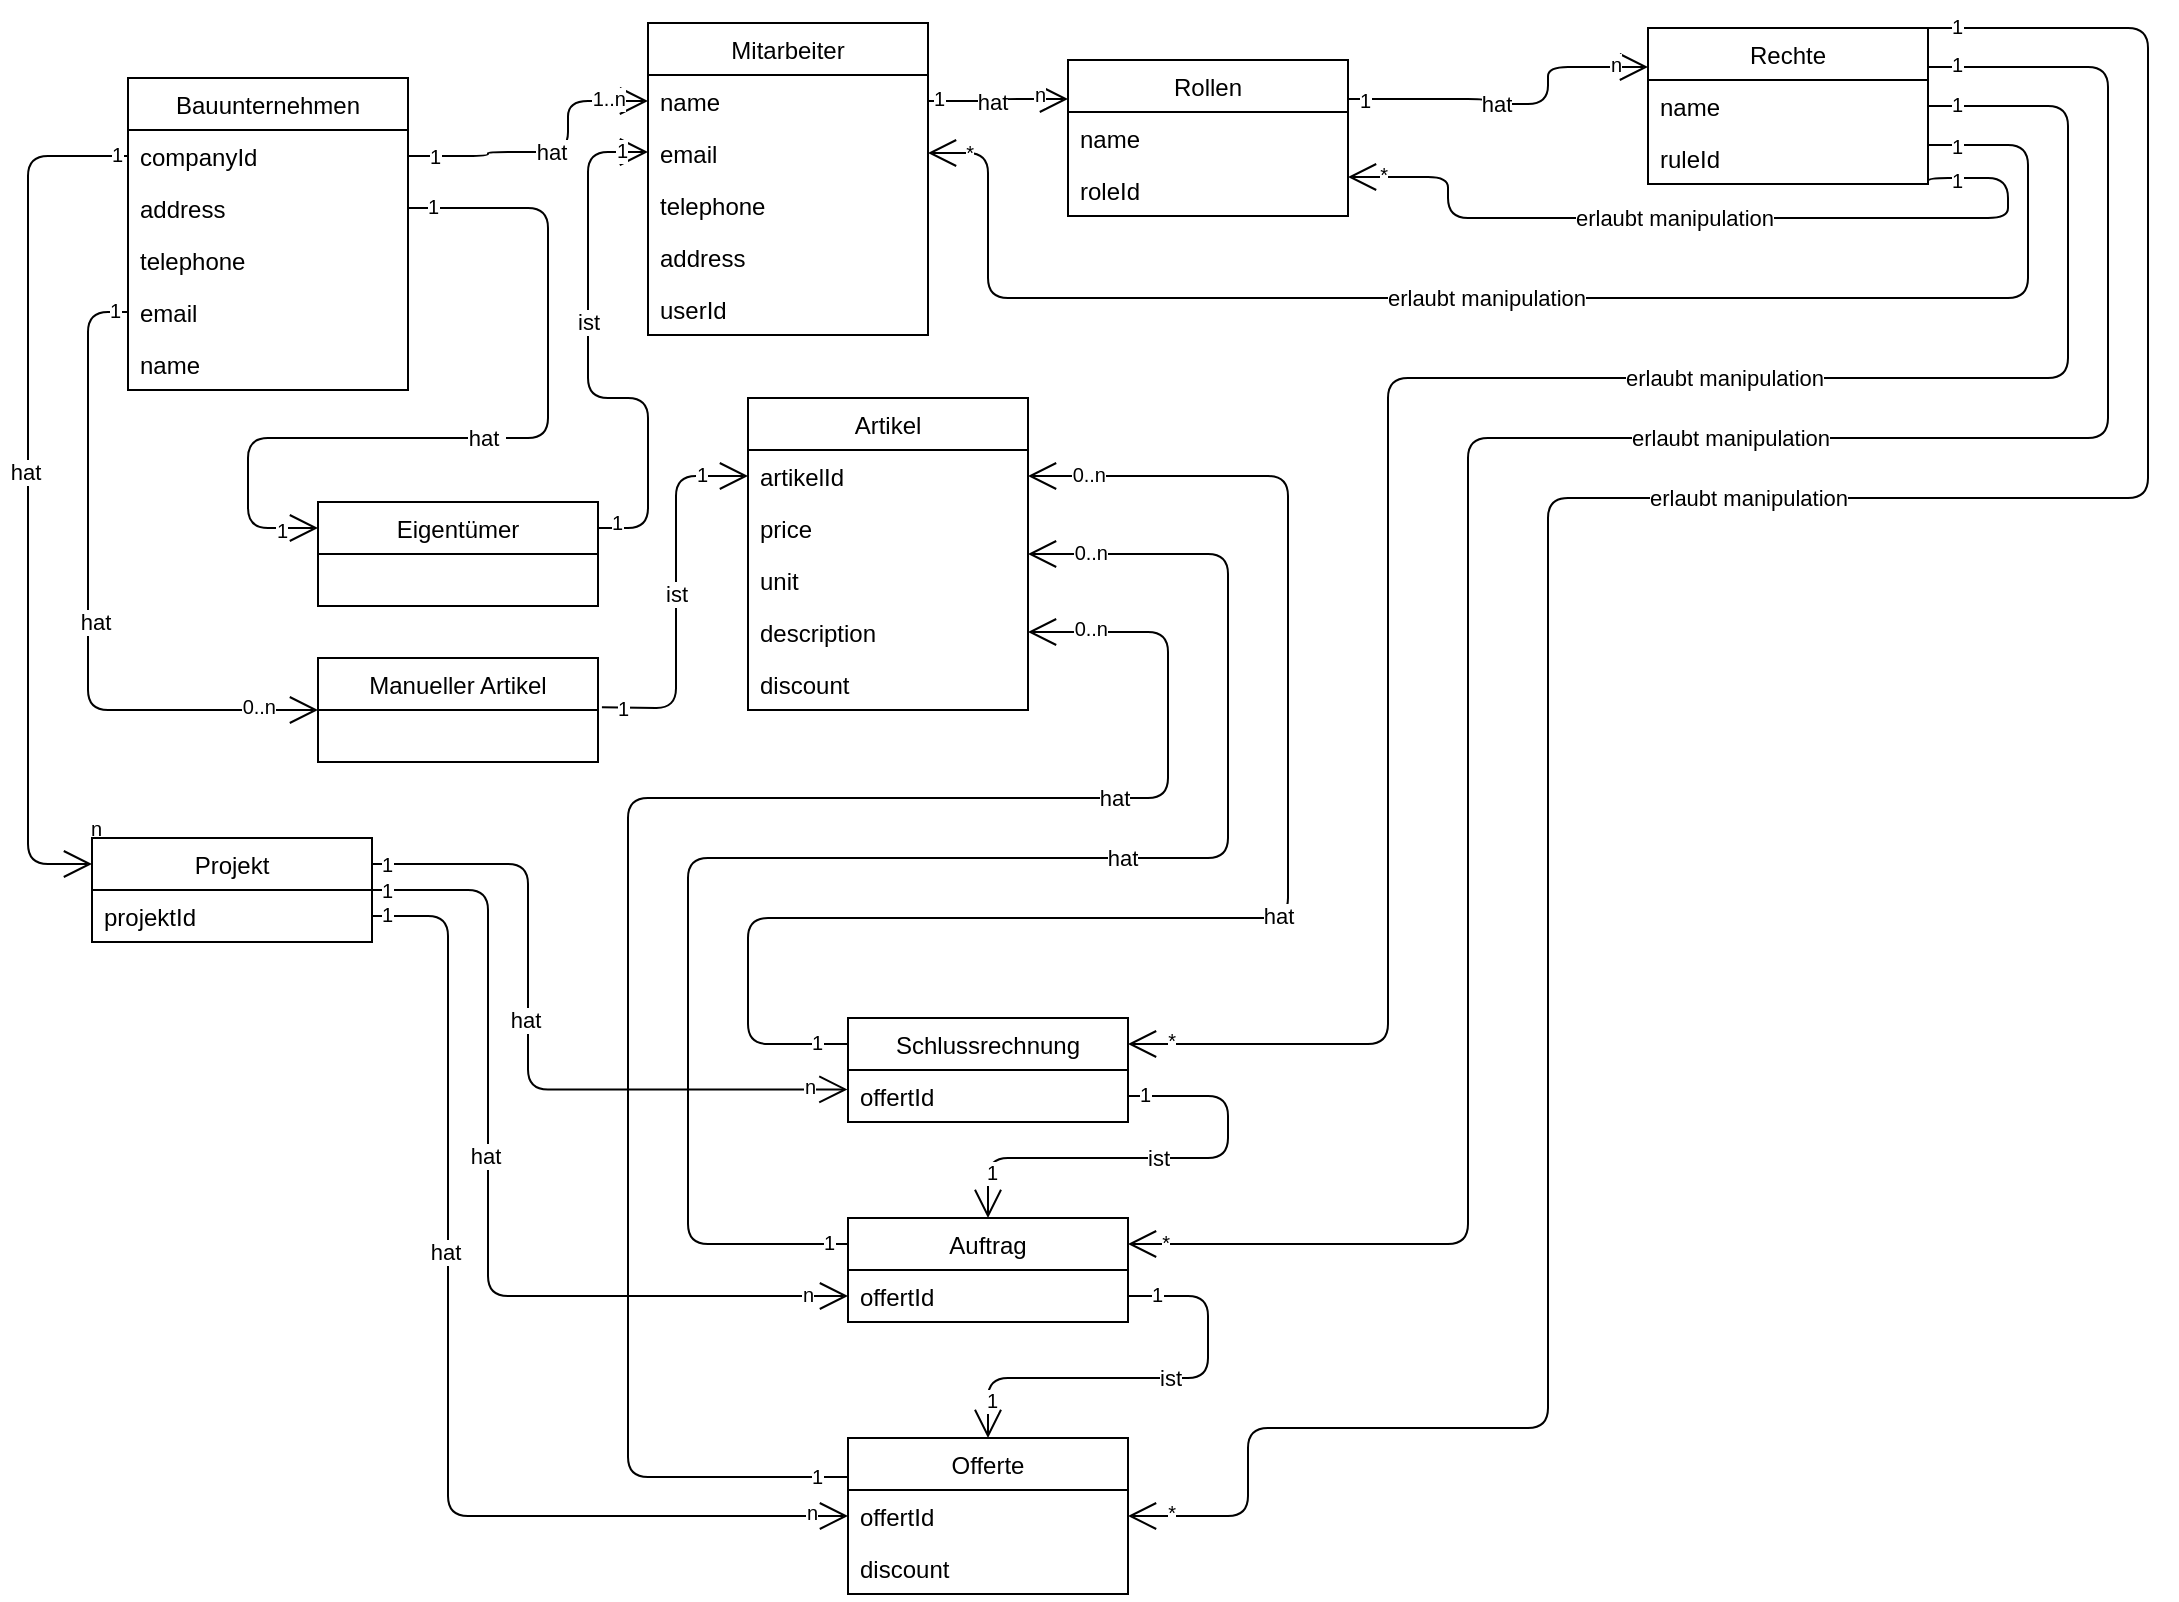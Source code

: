<mxfile version="12.9.7" type="github">
  <diagram id="pgj_40XWlbkq-XVmsMVO" name="Page-1">
    <mxGraphModel dx="1090" dy="889" grid="1" gridSize="10" guides="1" tooltips="1" connect="1" arrows="1" fold="1" page="1" pageScale="1" pageWidth="1169" pageHeight="827" math="0" shadow="0">
      <root>
        <mxCell id="0" />
        <mxCell id="1" parent="0" />
        <mxCell id="cFKLSj62pfJq8Eh--pYl-3" value="hat&amp;nbsp;" style="endArrow=open;html=1;endSize=12;startArrow=none;startSize=14;startFill=0;edgeStyle=orthogonalEdgeStyle;exitX=1;exitY=0.5;exitDx=0;exitDy=0;entryX=0;entryY=0.25;entryDx=0;entryDy=0;" parent="1" source="C8Te4MgdLisI26u2MHIJ-48" target="C8Te4MgdLisI26u2MHIJ-19" edge="1">
          <mxGeometry x="0.043" relative="1" as="geometry">
            <mxPoint x="230" y="77.0" as="sourcePoint" />
            <mxPoint x="185" y="261" as="targetPoint" />
            <mxPoint as="offset" />
            <Array as="points">
              <mxPoint x="300" y="105" />
              <mxPoint x="300" y="220" />
              <mxPoint x="150" y="220" />
              <mxPoint x="150" y="265" />
            </Array>
          </mxGeometry>
        </mxCell>
        <mxCell id="cFKLSj62pfJq8Eh--pYl-4" value="1" style="resizable=0;html=1;align=left;verticalAlign=top;labelBackgroundColor=#ffffff;fontSize=10;" parent="cFKLSj62pfJq8Eh--pYl-3" connectable="0" vertex="1">
          <mxGeometry x="-1" relative="1" as="geometry">
            <mxPoint x="8" y="-13" as="offset" />
          </mxGeometry>
        </mxCell>
        <mxCell id="cFKLSj62pfJq8Eh--pYl-5" value="1" style="resizable=0;html=1;align=right;verticalAlign=top;labelBackgroundColor=#ffffff;fontSize=10;" parent="cFKLSj62pfJq8Eh--pYl-3" connectable="0" vertex="1">
          <mxGeometry x="1" relative="1" as="geometry">
            <mxPoint x="-14.89" y="-11" as="offset" />
          </mxGeometry>
        </mxCell>
        <mxCell id="cFKLSj62pfJq8Eh--pYl-7" value="hat&amp;nbsp;" style="endArrow=open;html=1;endSize=12;startArrow=none;startSize=14;startFill=0;edgeStyle=orthogonalEdgeStyle;entryX=0;entryY=0.25;entryDx=0;entryDy=0;exitX=1;exitY=0.5;exitDx=0;exitDy=0;" parent="1" source="C8Te4MgdLisI26u2MHIJ-46" target="C8Te4MgdLisI26u2MHIJ-11" edge="1">
          <mxGeometry x="0.016" relative="1" as="geometry">
            <mxPoint x="240" y="40" as="sourcePoint" />
            <mxPoint x="330" y="148.5" as="targetPoint" />
            <mxPoint as="offset" />
            <Array as="points">
              <mxPoint x="270" y="79" />
              <mxPoint x="270" y="77" />
              <mxPoint x="310" y="77" />
            </Array>
          </mxGeometry>
        </mxCell>
        <mxCell id="cFKLSj62pfJq8Eh--pYl-8" value="1" style="resizable=0;html=1;align=left;verticalAlign=top;labelBackgroundColor=#ffffff;fontSize=10;" parent="cFKLSj62pfJq8Eh--pYl-7" connectable="0" vertex="1">
          <mxGeometry x="-1" relative="1" as="geometry">
            <mxPoint x="9" y="-12" as="offset" />
          </mxGeometry>
        </mxCell>
        <mxCell id="cFKLSj62pfJq8Eh--pYl-9" value="1..n" style="resizable=0;html=1;align=right;verticalAlign=top;labelBackgroundColor=#ffffff;fontSize=10;" parent="cFKLSj62pfJq8Eh--pYl-7" connectable="0" vertex="1">
          <mxGeometry x="1" relative="1" as="geometry">
            <mxPoint x="-10.11" y="-13.5" as="offset" />
          </mxGeometry>
        </mxCell>
        <mxCell id="cFKLSj62pfJq8Eh--pYl-10" value="ist" style="endArrow=open;html=1;endSize=12;startArrow=none;startSize=14;startFill=0;edgeStyle=orthogonalEdgeStyle;entryX=0;entryY=0.5;entryDx=0;entryDy=0;exitX=1;exitY=0.25;exitDx=0;exitDy=0;" parent="1" source="C8Te4MgdLisI26u2MHIJ-19" target="C8Te4MgdLisI26u2MHIJ-55" edge="1">
          <mxGeometry x="0.154" relative="1" as="geometry">
            <mxPoint x="340" y="265" as="sourcePoint" />
            <mxPoint x="325" y="160" as="targetPoint" />
            <mxPoint as="offset" />
            <Array as="points">
              <mxPoint x="350" y="265" />
              <mxPoint x="350" y="200" />
              <mxPoint x="320" y="200" />
              <mxPoint x="320" y="77" />
              <mxPoint x="350" y="77" />
            </Array>
          </mxGeometry>
        </mxCell>
        <mxCell id="cFKLSj62pfJq8Eh--pYl-11" value="1" style="resizable=0;html=1;align=left;verticalAlign=top;labelBackgroundColor=#ffffff;fontSize=10;" parent="cFKLSj62pfJq8Eh--pYl-10" connectable="0" vertex="1">
          <mxGeometry x="-1" relative="1" as="geometry">
            <mxPoint x="5" y="-15" as="offset" />
          </mxGeometry>
        </mxCell>
        <mxCell id="cFKLSj62pfJq8Eh--pYl-12" value="1" style="resizable=0;html=1;align=right;verticalAlign=top;labelBackgroundColor=#ffffff;fontSize=10;" parent="cFKLSj62pfJq8Eh--pYl-10" connectable="0" vertex="1">
          <mxGeometry x="1" relative="1" as="geometry">
            <mxPoint x="-9.69" y="-13.51" as="offset" />
          </mxGeometry>
        </mxCell>
        <mxCell id="cFKLSj62pfJq8Eh--pYl-14" value="hat" style="endArrow=open;html=1;endSize=12;startArrow=none;startSize=14;startFill=0;edgeStyle=orthogonalEdgeStyle;entryX=0;entryY=0.25;entryDx=0;entryDy=0;exitX=1;exitY=0.5;exitDx=0;exitDy=0;" parent="1" source="C8Te4MgdLisI26u2MHIJ-56" target="C8Te4MgdLisI26u2MHIJ-15" edge="1">
          <mxGeometry x="-0.111" relative="1" as="geometry">
            <mxPoint x="440" y="148.5" as="sourcePoint" />
            <mxPoint x="570" y="35" as="targetPoint" />
            <mxPoint as="offset" />
            <Array as="points" />
          </mxGeometry>
        </mxCell>
        <mxCell id="cFKLSj62pfJq8Eh--pYl-15" value="1" style="resizable=0;html=1;align=left;verticalAlign=top;labelBackgroundColor=#ffffff;fontSize=10;" parent="cFKLSj62pfJq8Eh--pYl-14" connectable="0" vertex="1">
          <mxGeometry x="-1" relative="1" as="geometry">
            <mxPoint x="1" y="-13.5" as="offset" />
          </mxGeometry>
        </mxCell>
        <mxCell id="cFKLSj62pfJq8Eh--pYl-16" value="n" style="resizable=0;html=1;align=right;verticalAlign=top;labelBackgroundColor=#ffffff;fontSize=10;" parent="cFKLSj62pfJq8Eh--pYl-14" connectable="0" vertex="1">
          <mxGeometry x="1" relative="1" as="geometry">
            <mxPoint x="-10.1" y="-14.5" as="offset" />
          </mxGeometry>
        </mxCell>
        <mxCell id="cFKLSj62pfJq8Eh--pYl-18" value="hat&amp;nbsp;" style="endArrow=open;html=1;endSize=12;startArrow=none;startSize=14;startFill=0;edgeStyle=orthogonalEdgeStyle;exitX=0;exitY=0.25;exitDx=0;exitDy=0;entryX=0;entryY=0.25;entryDx=0;entryDy=0;" parent="1" source="C8Te4MgdLisI26u2MHIJ-7" target="C8Te4MgdLisI26u2MHIJ-20" edge="1">
          <mxGeometry x="-0.048" relative="1" as="geometry">
            <mxPoint x="90" y="79" as="sourcePoint" />
            <mxPoint x="97.5" y="423.5" as="targetPoint" />
            <mxPoint as="offset" />
            <Array as="points">
              <mxPoint x="40" y="79" />
              <mxPoint x="40" y="433" />
            </Array>
          </mxGeometry>
        </mxCell>
        <mxCell id="cFKLSj62pfJq8Eh--pYl-19" value="1" style="resizable=0;html=1;align=left;verticalAlign=top;labelBackgroundColor=#ffffff;fontSize=10;" parent="cFKLSj62pfJq8Eh--pYl-18" connectable="0" vertex="1">
          <mxGeometry x="-1" relative="1" as="geometry">
            <mxPoint x="-10" y="-13" as="offset" />
          </mxGeometry>
        </mxCell>
        <mxCell id="cFKLSj62pfJq8Eh--pYl-20" value="n" style="resizable=0;html=1;align=right;verticalAlign=top;labelBackgroundColor=#ffffff;fontSize=10;" parent="cFKLSj62pfJq8Eh--pYl-18" connectable="0" vertex="1">
          <mxGeometry x="1" relative="1" as="geometry">
            <mxPoint x="5" y="-29.72" as="offset" />
          </mxGeometry>
        </mxCell>
        <mxCell id="C8Te4MgdLisI26u2MHIJ-17" value="Rechte" style="swimlane;fontStyle=0;childLayout=stackLayout;horizontal=1;startSize=26;fillColor=none;horizontalStack=0;resizeParent=1;resizeParentMax=0;resizeLast=0;collapsible=1;marginBottom=0;" vertex="1" parent="1">
          <mxGeometry x="850" y="15" width="140" height="78" as="geometry" />
        </mxCell>
        <mxCell id="C8Te4MgdLisI26u2MHIJ-59" value="name" style="text;strokeColor=none;fillColor=none;align=left;verticalAlign=top;spacingLeft=4;spacingRight=4;overflow=hidden;rotatable=0;points=[[0,0.5],[1,0.5]];portConstraint=eastwest;" vertex="1" parent="C8Te4MgdLisI26u2MHIJ-17">
          <mxGeometry y="26" width="140" height="26" as="geometry" />
        </mxCell>
        <mxCell id="C8Te4MgdLisI26u2MHIJ-60" value="ruleId" style="text;strokeColor=none;fillColor=none;align=left;verticalAlign=top;spacingLeft=4;spacingRight=4;overflow=hidden;rotatable=0;points=[[0,0.5],[1,0.5]];portConstraint=eastwest;" vertex="1" parent="C8Te4MgdLisI26u2MHIJ-17">
          <mxGeometry y="52" width="140" height="26" as="geometry" />
        </mxCell>
        <mxCell id="cFKLSj62pfJq8Eh--pYl-24" value="hat&amp;nbsp;" style="endArrow=open;html=1;endSize=12;startArrow=none;startSize=14;startFill=0;edgeStyle=orthogonalEdgeStyle;entryX=0;entryY=0.5;entryDx=0;entryDy=0;exitX=1;exitY=0.75;exitDx=0;exitDy=0;" parent="1" source="C8Te4MgdLisI26u2MHIJ-20" target="C8Te4MgdLisI26u2MHIJ-33" edge="1">
          <mxGeometry x="-0.235" relative="1" as="geometry">
            <mxPoint x="180" y="461" as="sourcePoint" />
            <mxPoint x="399" y="715" as="targetPoint" />
            <mxPoint as="offset" />
            <Array as="points">
              <mxPoint x="250" y="459" />
              <mxPoint x="250" y="759" />
            </Array>
          </mxGeometry>
        </mxCell>
        <mxCell id="cFKLSj62pfJq8Eh--pYl-25" value="1" style="resizable=0;html=1;align=left;verticalAlign=top;labelBackgroundColor=#ffffff;fontSize=10;" parent="cFKLSj62pfJq8Eh--pYl-24" connectable="0" vertex="1">
          <mxGeometry x="-1" relative="1" as="geometry">
            <mxPoint x="3" y="-13" as="offset" />
          </mxGeometry>
        </mxCell>
        <mxCell id="cFKLSj62pfJq8Eh--pYl-26" value="n" style="resizable=0;html=1;align=right;verticalAlign=top;labelBackgroundColor=#ffffff;fontSize=10;" parent="cFKLSj62pfJq8Eh--pYl-24" connectable="0" vertex="1">
          <mxGeometry x="1" relative="1" as="geometry">
            <mxPoint x="-14.19" y="-14.0" as="offset" />
          </mxGeometry>
        </mxCell>
        <mxCell id="cFKLSj62pfJq8Eh--pYl-28" value="hat&amp;nbsp;" style="endArrow=open;html=1;endSize=12;startArrow=none;startSize=14;startFill=0;edgeStyle=orthogonalEdgeStyle;entryX=0;entryY=0.5;entryDx=0;entryDy=0;exitX=1;exitY=0.5;exitDx=0;exitDy=0;" parent="1" source="C8Te4MgdLisI26u2MHIJ-20" target="C8Te4MgdLisI26u2MHIJ-35" edge="1">
          <mxGeometry x="-0.135" relative="1" as="geometry">
            <mxPoint x="180" y="448.5" as="sourcePoint" />
            <mxPoint x="399" y="625" as="targetPoint" />
            <mxPoint as="offset" />
            <Array as="points">
              <mxPoint x="270" y="446" />
              <mxPoint x="270" y="649" />
            </Array>
          </mxGeometry>
        </mxCell>
        <mxCell id="cFKLSj62pfJq8Eh--pYl-29" value="1" style="resizable=0;html=1;align=left;verticalAlign=top;labelBackgroundColor=#ffffff;fontSize=10;" parent="cFKLSj62pfJq8Eh--pYl-28" connectable="0" vertex="1">
          <mxGeometry x="-1" relative="1" as="geometry">
            <mxPoint x="3" y="-12" as="offset" />
          </mxGeometry>
        </mxCell>
        <mxCell id="cFKLSj62pfJq8Eh--pYl-30" value="n" style="resizable=0;html=1;align=right;verticalAlign=top;labelBackgroundColor=#ffffff;fontSize=10;" parent="cFKLSj62pfJq8Eh--pYl-28" connectable="0" vertex="1">
          <mxGeometry x="1" relative="1" as="geometry">
            <mxPoint x="-16.05" y="-13.0" as="offset" />
          </mxGeometry>
        </mxCell>
        <mxCell id="cFKLSj62pfJq8Eh--pYl-32" value="hat&amp;nbsp;" style="endArrow=open;html=1;endSize=12;startArrow=none;startSize=14;startFill=0;edgeStyle=orthogonalEdgeStyle;exitX=1;exitY=0.25;exitDx=0;exitDy=0;entryX=-0.002;entryY=0.374;entryDx=0;entryDy=0;entryPerimeter=0;" parent="1" source="C8Te4MgdLisI26u2MHIJ-20" target="C8Te4MgdLisI26u2MHIJ-37" edge="1">
          <mxGeometry x="-0.112" relative="1" as="geometry">
            <mxPoint x="180" y="436" as="sourcePoint" />
            <mxPoint x="399" y="516.24" as="targetPoint" />
            <mxPoint as="offset" />
            <Array as="points">
              <mxPoint x="290" y="433" />
              <mxPoint x="290" y="546" />
            </Array>
          </mxGeometry>
        </mxCell>
        <mxCell id="cFKLSj62pfJq8Eh--pYl-33" value="1" style="resizable=0;html=1;align=left;verticalAlign=top;labelBackgroundColor=#ffffff;fontSize=10;" parent="cFKLSj62pfJq8Eh--pYl-32" connectable="0" vertex="1">
          <mxGeometry x="-1" relative="1" as="geometry">
            <mxPoint x="3" y="-12" as="offset" />
          </mxGeometry>
        </mxCell>
        <mxCell id="cFKLSj62pfJq8Eh--pYl-34" value="n" style="resizable=0;html=1;align=right;verticalAlign=top;labelBackgroundColor=#ffffff;fontSize=10;" parent="cFKLSj62pfJq8Eh--pYl-32" connectable="0" vertex="1">
          <mxGeometry x="1" relative="1" as="geometry">
            <mxPoint x="-15" y="-13.74" as="offset" />
          </mxGeometry>
        </mxCell>
        <mxCell id="cFKLSj62pfJq8Eh--pYl-35" value="erlaubt manipulation" style="endArrow=open;html=1;endSize=12;startArrow=none;startSize=14;startFill=0;edgeStyle=orthogonalEdgeStyle;exitX=1;exitY=0.5;exitDx=0;exitDy=0;entryX=1;entryY=0.25;entryDx=0;entryDy=0;" parent="1" source="C8Te4MgdLisI26u2MHIJ-17" target="C8Te4MgdLisI26u2MHIJ-36" edge="1">
          <mxGeometry x="-0.25" relative="1" as="geometry">
            <mxPoint x="857.5" y="120" as="sourcePoint" />
            <mxPoint x="509" y="528.74" as="targetPoint" />
            <mxPoint as="offset" />
            <Array as="points">
              <mxPoint x="1060" y="54" />
              <mxPoint x="1060" y="190" />
              <mxPoint x="720" y="190" />
              <mxPoint x="720" y="523" />
            </Array>
          </mxGeometry>
        </mxCell>
        <mxCell id="cFKLSj62pfJq8Eh--pYl-36" value="1" style="resizable=0;html=1;align=left;verticalAlign=top;labelBackgroundColor=#ffffff;fontSize=10;" parent="cFKLSj62pfJq8Eh--pYl-35" connectable="0" vertex="1">
          <mxGeometry x="-1" relative="1" as="geometry">
            <mxPoint x="10" y="-13" as="offset" />
          </mxGeometry>
        </mxCell>
        <mxCell id="cFKLSj62pfJq8Eh--pYl-37" value="*" style="resizable=0;html=1;align=right;verticalAlign=top;labelBackgroundColor=#ffffff;fontSize=10;" parent="cFKLSj62pfJq8Eh--pYl-35" connectable="0" vertex="1">
          <mxGeometry x="1" relative="1" as="geometry">
            <mxPoint x="24.89" y="-13.51" as="offset" />
          </mxGeometry>
        </mxCell>
        <mxCell id="cFKLSj62pfJq8Eh--pYl-39" value="hat" style="endArrow=open;html=1;endSize=12;startArrow=none;startSize=14;startFill=0;edgeStyle=orthogonalEdgeStyle;entryX=0;entryY=0.25;entryDx=0;entryDy=0;exitX=1;exitY=0.25;exitDx=0;exitDy=0;" parent="1" target="C8Te4MgdLisI26u2MHIJ-17" edge="1" source="C8Te4MgdLisI26u2MHIJ-15">
          <mxGeometry x="-0.111" relative="1" as="geometry">
            <mxPoint x="640" y="148.5" as="sourcePoint" />
            <mxPoint x="720" y="148.5" as="targetPoint" />
            <mxPoint as="offset" />
            <Array as="points">
              <mxPoint x="770" y="51" />
              <mxPoint x="770" y="53" />
              <mxPoint x="800" y="53" />
              <mxPoint x="800" y="35" />
            </Array>
          </mxGeometry>
        </mxCell>
        <mxCell id="cFKLSj62pfJq8Eh--pYl-40" value="1" style="resizable=0;html=1;align=left;verticalAlign=top;labelBackgroundColor=#ffffff;fontSize=10;" parent="cFKLSj62pfJq8Eh--pYl-39" connectable="0" vertex="1">
          <mxGeometry x="-1" relative="1" as="geometry">
            <mxPoint x="4" y="-12" as="offset" />
          </mxGeometry>
        </mxCell>
        <mxCell id="cFKLSj62pfJq8Eh--pYl-41" value="n" style="resizable=0;html=1;align=right;verticalAlign=top;labelBackgroundColor=#ffffff;fontSize=10;" parent="cFKLSj62pfJq8Eh--pYl-39" connectable="0" vertex="1">
          <mxGeometry x="1" relative="1" as="geometry">
            <mxPoint x="-13" y="-13" as="offset" />
          </mxGeometry>
        </mxCell>
        <mxCell id="cFKLSj62pfJq8Eh--pYl-44" value="erlaubt manipulation" style="endArrow=open;html=1;endSize=12;startArrow=none;startSize=14;startFill=0;edgeStyle=orthogonalEdgeStyle;entryX=1;entryY=0.25;entryDx=0;entryDy=0;exitX=1;exitY=0.25;exitDx=0;exitDy=0;" parent="1" source="C8Te4MgdLisI26u2MHIJ-17" target="C8Te4MgdLisI26u2MHIJ-34" edge="1">
          <mxGeometry x="-0.205" relative="1" as="geometry">
            <mxPoint x="990" y="66" as="sourcePoint" />
            <mxPoint x="509" y="625" as="targetPoint" />
            <mxPoint as="offset" />
            <Array as="points">
              <mxPoint x="1080" y="35" />
              <mxPoint x="1080" y="220" />
              <mxPoint x="760" y="220" />
              <mxPoint x="760" y="623" />
            </Array>
          </mxGeometry>
        </mxCell>
        <mxCell id="cFKLSj62pfJq8Eh--pYl-45" value="1" style="resizable=0;html=1;align=left;verticalAlign=top;labelBackgroundColor=#ffffff;fontSize=10;" parent="cFKLSj62pfJq8Eh--pYl-44" connectable="0" vertex="1">
          <mxGeometry x="-1" relative="1" as="geometry">
            <mxPoint x="10" y="-14" as="offset" />
          </mxGeometry>
        </mxCell>
        <mxCell id="cFKLSj62pfJq8Eh--pYl-46" value="*" style="resizable=0;html=1;align=right;verticalAlign=top;labelBackgroundColor=#ffffff;fontSize=10;" parent="cFKLSj62pfJq8Eh--pYl-44" connectable="0" vertex="1">
          <mxGeometry x="1" relative="1" as="geometry">
            <mxPoint x="21.24" y="-13.24" as="offset" />
          </mxGeometry>
        </mxCell>
        <mxCell id="cFKLSj62pfJq8Eh--pYl-47" value="erlaubt manipulation" style="endArrow=open;html=1;endSize=12;startArrow=none;startSize=14;startFill=0;edgeStyle=orthogonalEdgeStyle;exitX=1;exitY=0;exitDx=0;exitDy=0;entryX=1;entryY=0.5;entryDx=0;entryDy=0;" parent="1" source="C8Te4MgdLisI26u2MHIJ-17" target="C8Te4MgdLisI26u2MHIJ-32" edge="1">
          <mxGeometry x="-0.201" relative="1" as="geometry">
            <mxPoint x="912.5" y="120" as="sourcePoint" />
            <mxPoint x="509" y="715" as="targetPoint" />
            <mxPoint as="offset" />
            <Array as="points">
              <mxPoint x="1100" y="15" />
              <mxPoint x="1100" y="250" />
              <mxPoint x="800" y="250" />
              <mxPoint x="800" y="715" />
              <mxPoint x="650" y="715" />
              <mxPoint x="650" y="759" />
            </Array>
          </mxGeometry>
        </mxCell>
        <mxCell id="cFKLSj62pfJq8Eh--pYl-48" value="1" style="resizable=0;html=1;align=left;verticalAlign=top;labelBackgroundColor=#ffffff;fontSize=10;" parent="cFKLSj62pfJq8Eh--pYl-47" connectable="0" vertex="1">
          <mxGeometry x="-1" relative="1" as="geometry">
            <mxPoint x="10" y="-13" as="offset" />
          </mxGeometry>
        </mxCell>
        <mxCell id="cFKLSj62pfJq8Eh--pYl-49" value="*" style="resizable=0;html=1;align=right;verticalAlign=top;labelBackgroundColor=#ffffff;fontSize=10;" parent="cFKLSj62pfJq8Eh--pYl-47" connectable="0" vertex="1">
          <mxGeometry x="1" relative="1" as="geometry">
            <mxPoint x="24.89" y="-13.51" as="offset" />
          </mxGeometry>
        </mxCell>
        <mxCell id="cFKLSj62pfJq8Eh--pYl-68" value="erlaubt manipulation" style="endArrow=open;html=1;endSize=12;startArrow=none;startSize=14;startFill=0;edgeStyle=orthogonalEdgeStyle;entryX=1;entryY=0.5;entryDx=0;entryDy=0;exitX=1;exitY=0.75;exitDx=0;exitDy=0;" parent="1" source="C8Te4MgdLisI26u2MHIJ-17" target="C8Te4MgdLisI26u2MHIJ-55" edge="1">
          <mxGeometry x="0.063" relative="1" as="geometry">
            <mxPoint x="990" y="170" as="sourcePoint" />
            <mxPoint x="520" y="104" as="targetPoint" />
            <mxPoint as="offset" />
            <Array as="points">
              <mxPoint x="1040" y="74" />
              <mxPoint x="1040" y="150" />
              <mxPoint x="520" y="150" />
              <mxPoint x="520" y="78" />
            </Array>
          </mxGeometry>
        </mxCell>
        <mxCell id="cFKLSj62pfJq8Eh--pYl-69" value="1" style="resizable=0;html=1;align=left;verticalAlign=top;labelBackgroundColor=#ffffff;fontSize=10;" parent="cFKLSj62pfJq8Eh--pYl-68" connectable="0" vertex="1">
          <mxGeometry x="-1" relative="1" as="geometry">
            <mxPoint x="10" y="-12" as="offset" />
          </mxGeometry>
        </mxCell>
        <mxCell id="cFKLSj62pfJq8Eh--pYl-70" value="*" style="resizable=0;html=1;align=right;verticalAlign=top;labelBackgroundColor=#ffffff;fontSize=10;" parent="cFKLSj62pfJq8Eh--pYl-68" connectable="0" vertex="1">
          <mxGeometry x="1" relative="1" as="geometry">
            <mxPoint x="23.02" y="-12.5" as="offset" />
          </mxGeometry>
        </mxCell>
        <mxCell id="cFKLSj62pfJq8Eh--pYl-71" value="erlaubt manipulation" style="endArrow=open;html=1;endSize=12;startArrow=none;startSize=14;startFill=0;edgeStyle=orthogonalEdgeStyle;exitX=1;exitY=1;exitDx=0;exitDy=0;entryX=1;entryY=0.75;entryDx=0;entryDy=0;" parent="1" source="C8Te4MgdLisI26u2MHIJ-17" target="C8Te4MgdLisI26u2MHIJ-15" edge="1">
          <mxGeometry x="0.114" relative="1" as="geometry">
            <mxPoint x="830" y="107.5" as="sourcePoint" />
            <mxPoint x="720" y="90" as="targetPoint" />
            <mxPoint as="offset" />
            <Array as="points">
              <mxPoint x="990" y="90" />
              <mxPoint x="1030" y="90" />
              <mxPoint x="1030" y="110" />
              <mxPoint x="750" y="110" />
              <mxPoint x="750" y="90" />
            </Array>
          </mxGeometry>
        </mxCell>
        <mxCell id="cFKLSj62pfJq8Eh--pYl-72" value="1" style="resizable=0;html=1;align=left;verticalAlign=top;labelBackgroundColor=#ffffff;fontSize=10;" parent="cFKLSj62pfJq8Eh--pYl-71" connectable="0" vertex="1">
          <mxGeometry x="-1" relative="1" as="geometry">
            <mxPoint x="10" y="-14.5" as="offset" />
          </mxGeometry>
        </mxCell>
        <mxCell id="cFKLSj62pfJq8Eh--pYl-73" value="*" style="resizable=0;html=1;align=right;verticalAlign=top;labelBackgroundColor=#ffffff;fontSize=10;" parent="cFKLSj62pfJq8Eh--pYl-71" connectable="0" vertex="1">
          <mxGeometry x="1" relative="1" as="geometry">
            <mxPoint x="20.1" y="-13.5" as="offset" />
          </mxGeometry>
        </mxCell>
        <mxCell id="b38f-WXCL_RRx9QxpQUx-3" value="hat&amp;nbsp;" style="endArrow=open;html=1;endSize=12;startArrow=none;startSize=14;startFill=0;edgeStyle=orthogonalEdgeStyle;exitX=0;exitY=0.75;exitDx=0;exitDy=0;entryX=0;entryY=0.5;entryDx=0;entryDy=0;" parent="1" source="C8Te4MgdLisI26u2MHIJ-7" target="C8Te4MgdLisI26u2MHIJ-28" edge="1">
          <mxGeometry x="0.046" y="5" relative="1" as="geometry">
            <mxPoint x="90" y="105" as="sourcePoint" />
            <mxPoint x="200" y="348.5" as="targetPoint" />
            <mxPoint as="offset" />
            <Array as="points">
              <mxPoint x="70" y="157" />
              <mxPoint x="70" y="356" />
            </Array>
          </mxGeometry>
        </mxCell>
        <mxCell id="b38f-WXCL_RRx9QxpQUx-4" value="1" style="resizable=0;html=1;align=left;verticalAlign=top;labelBackgroundColor=#ffffff;fontSize=10;" parent="b38f-WXCL_RRx9QxpQUx-3" connectable="0" vertex="1">
          <mxGeometry x="-1" relative="1" as="geometry">
            <mxPoint x="-11" y="-13" as="offset" />
          </mxGeometry>
        </mxCell>
        <mxCell id="b38f-WXCL_RRx9QxpQUx-5" value="0..n" style="resizable=0;html=1;align=right;verticalAlign=top;labelBackgroundColor=#ffffff;fontSize=10;" parent="b38f-WXCL_RRx9QxpQUx-3" connectable="0" vertex="1">
          <mxGeometry x="1" relative="1" as="geometry">
            <mxPoint x="-20.34" y="-13.51" as="offset" />
          </mxGeometry>
        </mxCell>
        <mxCell id="b38f-WXCL_RRx9QxpQUx-6" value="ist" style="endArrow=open;html=1;endSize=12;startArrow=none;startSize=14;startFill=0;edgeStyle=orthogonalEdgeStyle;entryX=0;entryY=0.25;entryDx=0;entryDy=0;exitX=1.014;exitY=-0.053;exitDx=0;exitDy=0;exitPerimeter=0;" parent="1" target="C8Te4MgdLisI26u2MHIJ-21" edge="1">
          <mxGeometry x="-0.004" relative="1" as="geometry">
            <mxPoint x="326.96" y="354.622" as="sourcePoint" />
            <mxPoint x="399" y="348.5" as="targetPoint" />
            <mxPoint as="offset" />
          </mxGeometry>
        </mxCell>
        <mxCell id="b38f-WXCL_RRx9QxpQUx-7" value="1" style="resizable=0;html=1;align=left;verticalAlign=top;labelBackgroundColor=#ffffff;fontSize=10;" parent="b38f-WXCL_RRx9QxpQUx-6" connectable="0" vertex="1">
          <mxGeometry x="-1" relative="1" as="geometry">
            <mxPoint x="6" y="-12" as="offset" />
          </mxGeometry>
        </mxCell>
        <mxCell id="b38f-WXCL_RRx9QxpQUx-8" value="1" style="resizable=0;html=1;align=right;verticalAlign=top;labelBackgroundColor=#ffffff;fontSize=10;" parent="b38f-WXCL_RRx9QxpQUx-6" connectable="0" vertex="1">
          <mxGeometry x="1" relative="1" as="geometry">
            <mxPoint x="-19.34" y="-12.51" as="offset" />
          </mxGeometry>
        </mxCell>
        <mxCell id="b38f-WXCL_RRx9QxpQUx-12" value="hat" style="endArrow=open;html=1;endSize=12;startArrow=none;startSize=14;startFill=0;edgeStyle=orthogonalEdgeStyle;entryX=1;entryY=0.25;entryDx=0;entryDy=0;exitX=0;exitY=0.25;exitDx=0;exitDy=0;" parent="1" source="C8Te4MgdLisI26u2MHIJ-36" target="C8Te4MgdLisI26u2MHIJ-21" edge="1">
          <mxGeometry x="0.046" y="5" relative="1" as="geometry">
            <mxPoint x="481.5" y="503.74" as="sourcePoint" />
            <mxPoint x="481.5" y="373.5" as="targetPoint" />
            <mxPoint as="offset" />
            <Array as="points">
              <mxPoint x="400" y="523" />
              <mxPoint x="400" y="460" />
              <mxPoint x="670" y="460" />
              <mxPoint x="670" y="239" />
            </Array>
          </mxGeometry>
        </mxCell>
        <mxCell id="b38f-WXCL_RRx9QxpQUx-13" value="1" style="resizable=0;html=1;align=left;verticalAlign=top;labelBackgroundColor=#ffffff;fontSize=10;" parent="b38f-WXCL_RRx9QxpQUx-12" connectable="0" vertex="1">
          <mxGeometry x="-1" relative="1" as="geometry">
            <mxPoint x="-20" y="-13" as="offset" />
          </mxGeometry>
        </mxCell>
        <mxCell id="b38f-WXCL_RRx9QxpQUx-14" value="0..n" style="resizable=0;html=1;align=right;verticalAlign=top;labelBackgroundColor=#ffffff;fontSize=10;" parent="b38f-WXCL_RRx9QxpQUx-12" connectable="0" vertex="1">
          <mxGeometry x="1" relative="1" as="geometry">
            <mxPoint x="39.95" y="-13" as="offset" />
          </mxGeometry>
        </mxCell>
        <mxCell id="b38f-WXCL_RRx9QxpQUx-15" value="hat" style="endArrow=open;html=1;endSize=12;startArrow=none;startSize=14;startFill=0;edgeStyle=orthogonalEdgeStyle;entryX=1;entryY=0.5;entryDx=0;entryDy=0;exitX=0;exitY=0.25;exitDx=0;exitDy=0;" parent="1" source="C8Te4MgdLisI26u2MHIJ-34" target="C8Te4MgdLisI26u2MHIJ-21" edge="1">
          <mxGeometry x="0.231" relative="1" as="geometry">
            <mxPoint x="399" y="600" as="sourcePoint" />
            <mxPoint x="454" y="373.5" as="targetPoint" />
            <mxPoint as="offset" />
            <Array as="points">
              <mxPoint x="370" y="623" />
              <mxPoint x="370" y="430" />
              <mxPoint x="640" y="430" />
              <mxPoint x="640" y="278" />
            </Array>
          </mxGeometry>
        </mxCell>
        <mxCell id="b38f-WXCL_RRx9QxpQUx-16" value="1" style="resizable=0;html=1;align=left;verticalAlign=top;labelBackgroundColor=#ffffff;fontSize=10;" parent="b38f-WXCL_RRx9QxpQUx-15" connectable="0" vertex="1">
          <mxGeometry x="-1" relative="1" as="geometry">
            <mxPoint x="-14" y="-13" as="offset" />
          </mxGeometry>
        </mxCell>
        <mxCell id="b38f-WXCL_RRx9QxpQUx-17" value="0..n" style="resizable=0;html=1;align=right;verticalAlign=top;labelBackgroundColor=#ffffff;fontSize=10;" parent="b38f-WXCL_RRx9QxpQUx-15" connectable="0" vertex="1">
          <mxGeometry x="1" relative="1" as="geometry">
            <mxPoint x="40.06" y="-13" as="offset" />
          </mxGeometry>
        </mxCell>
        <mxCell id="b38f-WXCL_RRx9QxpQUx-18" value="hat" style="endArrow=open;html=1;endSize=12;startArrow=none;startSize=14;startFill=0;edgeStyle=orthogonalEdgeStyle;entryX=1;entryY=0.75;entryDx=0;entryDy=0;exitX=0;exitY=0.25;exitDx=0;exitDy=0;" parent="1" source="C8Te4MgdLisI26u2MHIJ-32" target="C8Te4MgdLisI26u2MHIJ-21" edge="1">
          <mxGeometry x="0.587" relative="1" as="geometry">
            <mxPoint x="399" y="690" as="sourcePoint" />
            <mxPoint x="426.5" y="373.5" as="targetPoint" />
            <mxPoint as="offset" />
            <Array as="points">
              <mxPoint x="340" y="739" />
              <mxPoint x="340" y="400" />
              <mxPoint x="610" y="400" />
              <mxPoint x="610" y="317" />
            </Array>
          </mxGeometry>
        </mxCell>
        <mxCell id="b38f-WXCL_RRx9QxpQUx-19" value="1" style="resizable=0;html=1;align=left;verticalAlign=top;labelBackgroundColor=#ffffff;fontSize=10;" parent="b38f-WXCL_RRx9QxpQUx-18" connectable="0" vertex="1">
          <mxGeometry x="-1" relative="1" as="geometry">
            <mxPoint x="-20" y="-13" as="offset" />
          </mxGeometry>
        </mxCell>
        <mxCell id="b38f-WXCL_RRx9QxpQUx-20" value="0..n" style="resizable=0;html=1;align=right;verticalAlign=top;labelBackgroundColor=#ffffff;fontSize=10;" parent="b38f-WXCL_RRx9QxpQUx-18" connectable="0" vertex="1">
          <mxGeometry x="1" relative="1" as="geometry">
            <mxPoint x="40" y="-14" as="offset" />
          </mxGeometry>
        </mxCell>
        <mxCell id="C8Te4MgdLisI26u2MHIJ-1" value="ist" style="endArrow=open;html=1;endSize=12;startArrow=none;startSize=14;startFill=0;edgeStyle=orthogonalEdgeStyle;entryX=0.5;entryY=0;entryDx=0;entryDy=0;exitX=1;exitY=0.5;exitDx=0;exitDy=0;" edge="1" parent="1" source="C8Te4MgdLisI26u2MHIJ-37" target="C8Te4MgdLisI26u2MHIJ-34">
          <mxGeometry x="0.005" relative="1" as="geometry">
            <mxPoint x="454" y="553.74" as="sourcePoint" />
            <mxPoint x="454" y="600" as="targetPoint" />
            <mxPoint as="offset" />
            <Array as="points">
              <mxPoint x="640" y="549" />
              <mxPoint x="640" y="580" />
              <mxPoint x="520" y="580" />
            </Array>
          </mxGeometry>
        </mxCell>
        <mxCell id="C8Te4MgdLisI26u2MHIJ-2" value="1" style="resizable=0;html=1;align=left;verticalAlign=top;labelBackgroundColor=#ffffff;fontSize=10;" connectable="0" vertex="1" parent="C8Te4MgdLisI26u2MHIJ-1">
          <mxGeometry x="-1" relative="1" as="geometry">
            <mxPoint x="4" y="-13.0" as="offset" />
          </mxGeometry>
        </mxCell>
        <mxCell id="C8Te4MgdLisI26u2MHIJ-3" value="1" style="resizable=0;html=1;align=right;verticalAlign=top;labelBackgroundColor=#ffffff;fontSize=10;" connectable="0" vertex="1" parent="C8Te4MgdLisI26u2MHIJ-1">
          <mxGeometry x="1" relative="1" as="geometry">
            <mxPoint x="5.0" y="-35.2" as="offset" />
          </mxGeometry>
        </mxCell>
        <mxCell id="C8Te4MgdLisI26u2MHIJ-4" value="ist" style="endArrow=open;html=1;endSize=12;startArrow=none;startSize=14;startFill=0;edgeStyle=orthogonalEdgeStyle;entryX=0.5;entryY=0;entryDx=0;entryDy=0;exitX=1;exitY=0.5;exitDx=0;exitDy=0;" edge="1" parent="1" source="C8Te4MgdLisI26u2MHIJ-35" target="C8Te4MgdLisI26u2MHIJ-32">
          <mxGeometry x="-0.094" relative="1" as="geometry">
            <mxPoint x="520" y="700" as="sourcePoint" />
            <mxPoint x="454" y="690" as="targetPoint" />
            <mxPoint as="offset" />
            <Array as="points">
              <mxPoint x="630" y="649" />
              <mxPoint x="630" y="690" />
              <mxPoint x="520" y="690" />
            </Array>
          </mxGeometry>
        </mxCell>
        <mxCell id="C8Te4MgdLisI26u2MHIJ-5" value="1" style="resizable=0;html=1;align=left;verticalAlign=top;labelBackgroundColor=#ffffff;fontSize=10;" connectable="0" vertex="1" parent="C8Te4MgdLisI26u2MHIJ-4">
          <mxGeometry x="-1" relative="1" as="geometry">
            <mxPoint x="10" y="-13.0" as="offset" />
          </mxGeometry>
        </mxCell>
        <mxCell id="C8Te4MgdLisI26u2MHIJ-6" value="1" style="resizable=0;html=1;align=right;verticalAlign=top;labelBackgroundColor=#ffffff;fontSize=10;" connectable="0" vertex="1" parent="C8Te4MgdLisI26u2MHIJ-4">
          <mxGeometry x="1" relative="1" as="geometry">
            <mxPoint x="5.0" y="-31.2" as="offset" />
          </mxGeometry>
        </mxCell>
        <mxCell id="C8Te4MgdLisI26u2MHIJ-7" value="Bauunternehmen" style="swimlane;fontStyle=0;childLayout=stackLayout;horizontal=1;startSize=26;fillColor=none;horizontalStack=0;resizeParent=1;resizeParentMax=0;resizeLast=0;collapsible=1;marginBottom=0;" vertex="1" parent="1">
          <mxGeometry x="90" y="40" width="140" height="156" as="geometry" />
        </mxCell>
        <mxCell id="C8Te4MgdLisI26u2MHIJ-46" value="companyId" style="text;strokeColor=none;fillColor=none;align=left;verticalAlign=top;spacingLeft=4;spacingRight=4;overflow=hidden;rotatable=0;points=[[0,0.5],[1,0.5]];portConstraint=eastwest;" vertex="1" parent="C8Te4MgdLisI26u2MHIJ-7">
          <mxGeometry y="26" width="140" height="26" as="geometry" />
        </mxCell>
        <mxCell id="C8Te4MgdLisI26u2MHIJ-48" value="address" style="text;strokeColor=none;fillColor=none;align=left;verticalAlign=top;spacingLeft=4;spacingRight=4;overflow=hidden;rotatable=0;points=[[0,0.5],[1,0.5]];portConstraint=eastwest;" vertex="1" parent="C8Te4MgdLisI26u2MHIJ-7">
          <mxGeometry y="52" width="140" height="26" as="geometry" />
        </mxCell>
        <mxCell id="C8Te4MgdLisI26u2MHIJ-49" value="telephone" style="text;strokeColor=none;fillColor=none;align=left;verticalAlign=top;spacingLeft=4;spacingRight=4;overflow=hidden;rotatable=0;points=[[0,0.5],[1,0.5]];portConstraint=eastwest;" vertex="1" parent="C8Te4MgdLisI26u2MHIJ-7">
          <mxGeometry y="78" width="140" height="26" as="geometry" />
        </mxCell>
        <mxCell id="C8Te4MgdLisI26u2MHIJ-50" value="email" style="text;strokeColor=none;fillColor=none;align=left;verticalAlign=top;spacingLeft=4;spacingRight=4;overflow=hidden;rotatable=0;points=[[0,0.5],[1,0.5]];portConstraint=eastwest;" vertex="1" parent="C8Te4MgdLisI26u2MHIJ-7">
          <mxGeometry y="104" width="140" height="26" as="geometry" />
        </mxCell>
        <mxCell id="C8Te4MgdLisI26u2MHIJ-51" value="name" style="text;strokeColor=none;fillColor=none;align=left;verticalAlign=top;spacingLeft=4;spacingRight=4;overflow=hidden;rotatable=0;points=[[0,0.5],[1,0.5]];portConstraint=eastwest;" vertex="1" parent="C8Te4MgdLisI26u2MHIJ-7">
          <mxGeometry y="130" width="140" height="26" as="geometry" />
        </mxCell>
        <mxCell id="C8Te4MgdLisI26u2MHIJ-11" value="Mitarbeiter" style="swimlane;fontStyle=0;childLayout=stackLayout;horizontal=1;startSize=26;fillColor=none;horizontalStack=0;resizeParent=1;resizeParentMax=0;resizeLast=0;collapsible=1;marginBottom=0;" vertex="1" parent="1">
          <mxGeometry x="350" y="12.5" width="140" height="156" as="geometry" />
        </mxCell>
        <mxCell id="C8Te4MgdLisI26u2MHIJ-56" value="name" style="text;strokeColor=none;fillColor=none;align=left;verticalAlign=top;spacingLeft=4;spacingRight=4;overflow=hidden;rotatable=0;points=[[0,0.5],[1,0.5]];portConstraint=eastwest;" vertex="1" parent="C8Te4MgdLisI26u2MHIJ-11">
          <mxGeometry y="26" width="140" height="26" as="geometry" />
        </mxCell>
        <mxCell id="C8Te4MgdLisI26u2MHIJ-55" value="email" style="text;strokeColor=none;fillColor=none;align=left;verticalAlign=top;spacingLeft=4;spacingRight=4;overflow=hidden;rotatable=0;points=[[0,0.5],[1,0.5]];portConstraint=eastwest;" vertex="1" parent="C8Te4MgdLisI26u2MHIJ-11">
          <mxGeometry y="52" width="140" height="26" as="geometry" />
        </mxCell>
        <mxCell id="C8Te4MgdLisI26u2MHIJ-54" value="telephone" style="text;strokeColor=none;fillColor=none;align=left;verticalAlign=top;spacingLeft=4;spacingRight=4;overflow=hidden;rotatable=0;points=[[0,0.5],[1,0.5]];portConstraint=eastwest;" vertex="1" parent="C8Te4MgdLisI26u2MHIJ-11">
          <mxGeometry y="78" width="140" height="26" as="geometry" />
        </mxCell>
        <mxCell id="C8Te4MgdLisI26u2MHIJ-53" value="address" style="text;strokeColor=none;fillColor=none;align=left;verticalAlign=top;spacingLeft=4;spacingRight=4;overflow=hidden;rotatable=0;points=[[0,0.5],[1,0.5]];portConstraint=eastwest;" vertex="1" parent="C8Te4MgdLisI26u2MHIJ-11">
          <mxGeometry y="104" width="140" height="26" as="geometry" />
        </mxCell>
        <mxCell id="C8Te4MgdLisI26u2MHIJ-52" value="userId" style="text;strokeColor=none;fillColor=none;align=left;verticalAlign=top;spacingLeft=4;spacingRight=4;overflow=hidden;rotatable=0;points=[[0,0.5],[1,0.5]];portConstraint=eastwest;" vertex="1" parent="C8Te4MgdLisI26u2MHIJ-11">
          <mxGeometry y="130" width="140" height="26" as="geometry" />
        </mxCell>
        <mxCell id="C8Te4MgdLisI26u2MHIJ-20" value="Projekt" style="swimlane;fontStyle=0;childLayout=stackLayout;horizontal=1;startSize=26;fillColor=none;horizontalStack=0;resizeParent=1;resizeParentMax=0;resizeLast=0;collapsible=1;marginBottom=0;" vertex="1" parent="1">
          <mxGeometry x="72" y="420" width="140" height="52" as="geometry" />
        </mxCell>
        <mxCell id="C8Te4MgdLisI26u2MHIJ-31" value="projektId" style="text;strokeColor=none;fillColor=none;align=left;verticalAlign=top;spacingLeft=4;spacingRight=4;overflow=hidden;rotatable=0;points=[[0,0.5],[1,0.5]];portConstraint=eastwest;" vertex="1" parent="C8Te4MgdLisI26u2MHIJ-20">
          <mxGeometry y="26" width="140" height="26" as="geometry" />
        </mxCell>
        <mxCell id="C8Te4MgdLisI26u2MHIJ-28" value="Manueller Artikel" style="swimlane;fontStyle=0;childLayout=stackLayout;horizontal=1;startSize=26;fillColor=none;horizontalStack=0;resizeParent=1;resizeParentMax=0;resizeLast=0;collapsible=1;marginBottom=0;" vertex="1" parent="1">
          <mxGeometry x="185" y="330" width="140" height="52" as="geometry" />
        </mxCell>
        <mxCell id="C8Te4MgdLisI26u2MHIJ-21" value="Artikel" style="swimlane;fontStyle=0;childLayout=stackLayout;horizontal=1;startSize=26;fillColor=none;horizontalStack=0;resizeParent=1;resizeParentMax=0;resizeLast=0;collapsible=1;marginBottom=0;" vertex="1" parent="1">
          <mxGeometry x="400" y="200" width="140" height="156" as="geometry" />
        </mxCell>
        <mxCell id="C8Te4MgdLisI26u2MHIJ-26" value="artikelId" style="text;strokeColor=none;fillColor=none;align=left;verticalAlign=top;spacingLeft=4;spacingRight=4;overflow=hidden;rotatable=0;points=[[0,0.5],[1,0.5]];portConstraint=eastwest;" vertex="1" parent="C8Te4MgdLisI26u2MHIJ-21">
          <mxGeometry y="26" width="140" height="26" as="geometry" />
        </mxCell>
        <mxCell id="C8Te4MgdLisI26u2MHIJ-41" value="price" style="text;strokeColor=none;fillColor=none;align=left;verticalAlign=top;spacingLeft=4;spacingRight=4;overflow=hidden;rotatable=0;points=[[0,0.5],[1,0.5]];portConstraint=eastwest;" vertex="1" parent="C8Te4MgdLisI26u2MHIJ-21">
          <mxGeometry y="52" width="140" height="26" as="geometry" />
        </mxCell>
        <mxCell id="C8Te4MgdLisI26u2MHIJ-42" value="unit" style="text;strokeColor=none;fillColor=none;align=left;verticalAlign=top;spacingLeft=4;spacingRight=4;overflow=hidden;rotatable=0;points=[[0,0.5],[1,0.5]];portConstraint=eastwest;" vertex="1" parent="C8Te4MgdLisI26u2MHIJ-21">
          <mxGeometry y="78" width="140" height="26" as="geometry" />
        </mxCell>
        <mxCell id="C8Te4MgdLisI26u2MHIJ-43" value="description" style="text;strokeColor=none;fillColor=none;align=left;verticalAlign=top;spacingLeft=4;spacingRight=4;overflow=hidden;rotatable=0;points=[[0,0.5],[1,0.5]];portConstraint=eastwest;" vertex="1" parent="C8Te4MgdLisI26u2MHIJ-21">
          <mxGeometry y="104" width="140" height="26" as="geometry" />
        </mxCell>
        <mxCell id="C8Te4MgdLisI26u2MHIJ-44" value="discount" style="text;strokeColor=none;fillColor=none;align=left;verticalAlign=top;spacingLeft=4;spacingRight=4;overflow=hidden;rotatable=0;points=[[0,0.5],[1,0.5]];portConstraint=eastwest;" vertex="1" parent="C8Te4MgdLisI26u2MHIJ-21">
          <mxGeometry y="130" width="140" height="26" as="geometry" />
        </mxCell>
        <mxCell id="C8Te4MgdLisI26u2MHIJ-15" value="Rollen" style="swimlane;fontStyle=0;childLayout=stackLayout;horizontal=1;startSize=26;fillColor=none;horizontalStack=0;resizeParent=1;resizeParentMax=0;resizeLast=0;collapsible=1;marginBottom=0;" vertex="1" parent="1">
          <mxGeometry x="560" y="31" width="140" height="78" as="geometry" />
        </mxCell>
        <mxCell id="C8Te4MgdLisI26u2MHIJ-57" value="name" style="text;strokeColor=none;fillColor=none;align=left;verticalAlign=top;spacingLeft=4;spacingRight=4;overflow=hidden;rotatable=0;points=[[0,0.5],[1,0.5]];portConstraint=eastwest;" vertex="1" parent="C8Te4MgdLisI26u2MHIJ-15">
          <mxGeometry y="26" width="140" height="26" as="geometry" />
        </mxCell>
        <mxCell id="C8Te4MgdLisI26u2MHIJ-58" value="roleId" style="text;strokeColor=none;fillColor=none;align=left;verticalAlign=top;spacingLeft=4;spacingRight=4;overflow=hidden;rotatable=0;points=[[0,0.5],[1,0.5]];portConstraint=eastwest;" vertex="1" parent="C8Te4MgdLisI26u2MHIJ-15">
          <mxGeometry y="52" width="140" height="26" as="geometry" />
        </mxCell>
        <mxCell id="C8Te4MgdLisI26u2MHIJ-36" value="Schlussrechnung" style="swimlane;fontStyle=0;childLayout=stackLayout;horizontal=1;startSize=26;fillColor=none;horizontalStack=0;resizeParent=1;resizeParentMax=0;resizeLast=0;collapsible=1;marginBottom=0;" vertex="1" parent="1">
          <mxGeometry x="450" y="510" width="140" height="52" as="geometry" />
        </mxCell>
        <mxCell id="C8Te4MgdLisI26u2MHIJ-37" value="offertId" style="text;strokeColor=none;fillColor=none;align=left;verticalAlign=top;spacingLeft=4;spacingRight=4;overflow=hidden;rotatable=0;points=[[0,0.5],[1,0.5]];portConstraint=eastwest;" vertex="1" parent="C8Te4MgdLisI26u2MHIJ-36">
          <mxGeometry y="26" width="140" height="26" as="geometry" />
        </mxCell>
        <mxCell id="C8Te4MgdLisI26u2MHIJ-34" value="Auftrag" style="swimlane;fontStyle=0;childLayout=stackLayout;horizontal=1;startSize=26;fillColor=none;horizontalStack=0;resizeParent=1;resizeParentMax=0;resizeLast=0;collapsible=1;marginBottom=0;" vertex="1" parent="1">
          <mxGeometry x="450" y="610" width="140" height="52" as="geometry" />
        </mxCell>
        <mxCell id="C8Te4MgdLisI26u2MHIJ-35" value="offertId" style="text;strokeColor=none;fillColor=none;align=left;verticalAlign=top;spacingLeft=4;spacingRight=4;overflow=hidden;rotatable=0;points=[[0,0.5],[1,0.5]];portConstraint=eastwest;" vertex="1" parent="C8Te4MgdLisI26u2MHIJ-34">
          <mxGeometry y="26" width="140" height="26" as="geometry" />
        </mxCell>
        <mxCell id="C8Te4MgdLisI26u2MHIJ-32" value="Offerte" style="swimlane;fontStyle=0;childLayout=stackLayout;horizontal=1;startSize=26;fillColor=none;horizontalStack=0;resizeParent=1;resizeParentMax=0;resizeLast=0;collapsible=1;marginBottom=0;" vertex="1" parent="1">
          <mxGeometry x="450" y="720" width="140" height="78" as="geometry" />
        </mxCell>
        <mxCell id="C8Te4MgdLisI26u2MHIJ-33" value="offertId" style="text;strokeColor=none;fillColor=none;align=left;verticalAlign=top;spacingLeft=4;spacingRight=4;overflow=hidden;rotatable=0;points=[[0,0.5],[1,0.5]];portConstraint=eastwest;" vertex="1" parent="C8Te4MgdLisI26u2MHIJ-32">
          <mxGeometry y="26" width="140" height="26" as="geometry" />
        </mxCell>
        <mxCell id="C8Te4MgdLisI26u2MHIJ-45" value="discount" style="text;strokeColor=none;fillColor=none;align=left;verticalAlign=top;spacingLeft=4;spacingRight=4;overflow=hidden;rotatable=0;points=[[0,0.5],[1,0.5]];portConstraint=eastwest;" vertex="1" parent="C8Te4MgdLisI26u2MHIJ-32">
          <mxGeometry y="52" width="140" height="26" as="geometry" />
        </mxCell>
        <mxCell id="C8Te4MgdLisI26u2MHIJ-19" value="Eigentümer" style="swimlane;fontStyle=0;childLayout=stackLayout;horizontal=1;startSize=26;fillColor=none;horizontalStack=0;resizeParent=1;resizeParentMax=0;resizeLast=0;collapsible=1;marginBottom=0;" vertex="1" parent="1">
          <mxGeometry x="185" y="252" width="140" height="52" as="geometry" />
        </mxCell>
      </root>
    </mxGraphModel>
  </diagram>
</mxfile>
